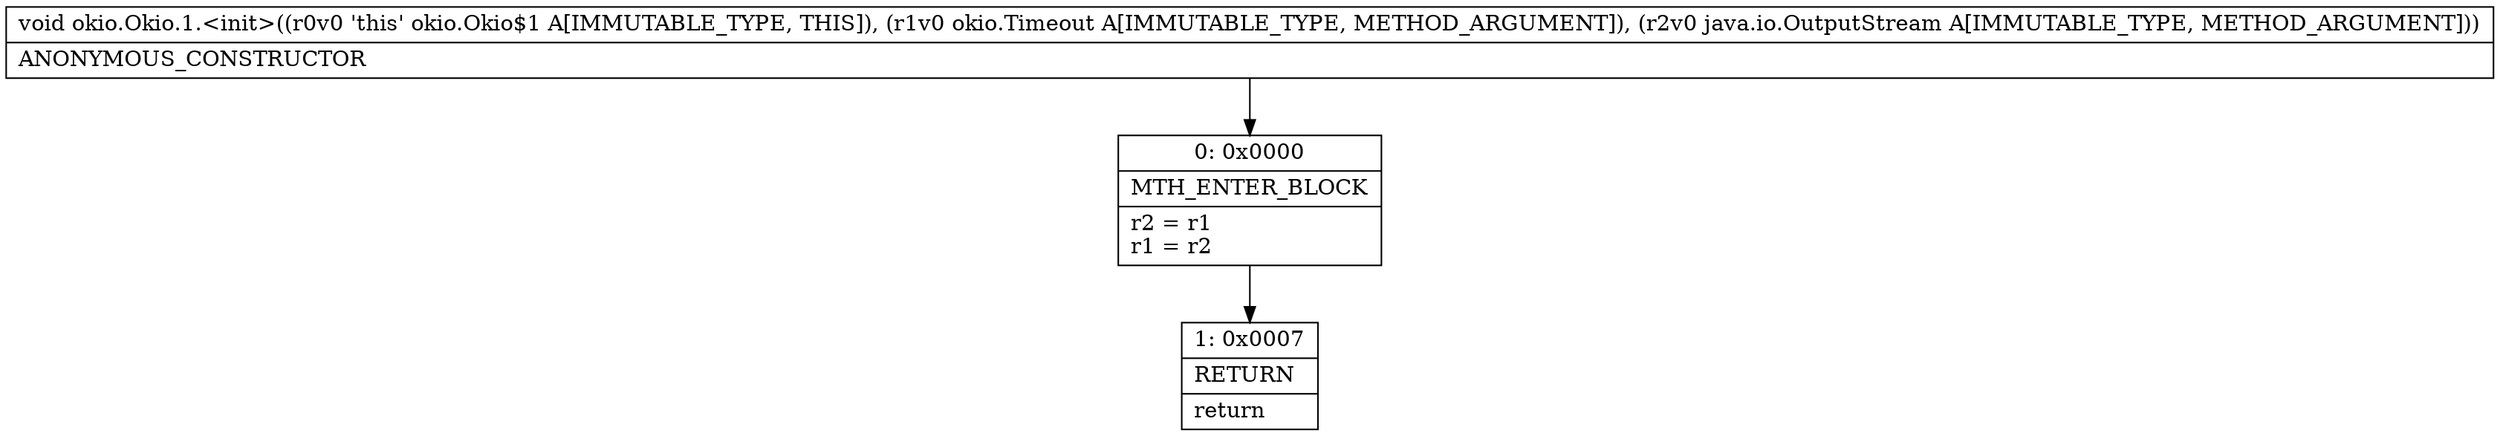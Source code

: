 digraph "CFG forokio.Okio.1.\<init\>(Lokio\/Timeout;Ljava\/io\/OutputStream;)V" {
Node_0 [shape=record,label="{0\:\ 0x0000|MTH_ENTER_BLOCK\l|r2 = r1\lr1 = r2\l}"];
Node_1 [shape=record,label="{1\:\ 0x0007|RETURN\l|return\l}"];
MethodNode[shape=record,label="{void okio.Okio.1.\<init\>((r0v0 'this' okio.Okio$1 A[IMMUTABLE_TYPE, THIS]), (r1v0 okio.Timeout A[IMMUTABLE_TYPE, METHOD_ARGUMENT]), (r2v0 java.io.OutputStream A[IMMUTABLE_TYPE, METHOD_ARGUMENT]))  | ANONYMOUS_CONSTRUCTOR\l}"];
MethodNode -> Node_0;
Node_0 -> Node_1;
}

